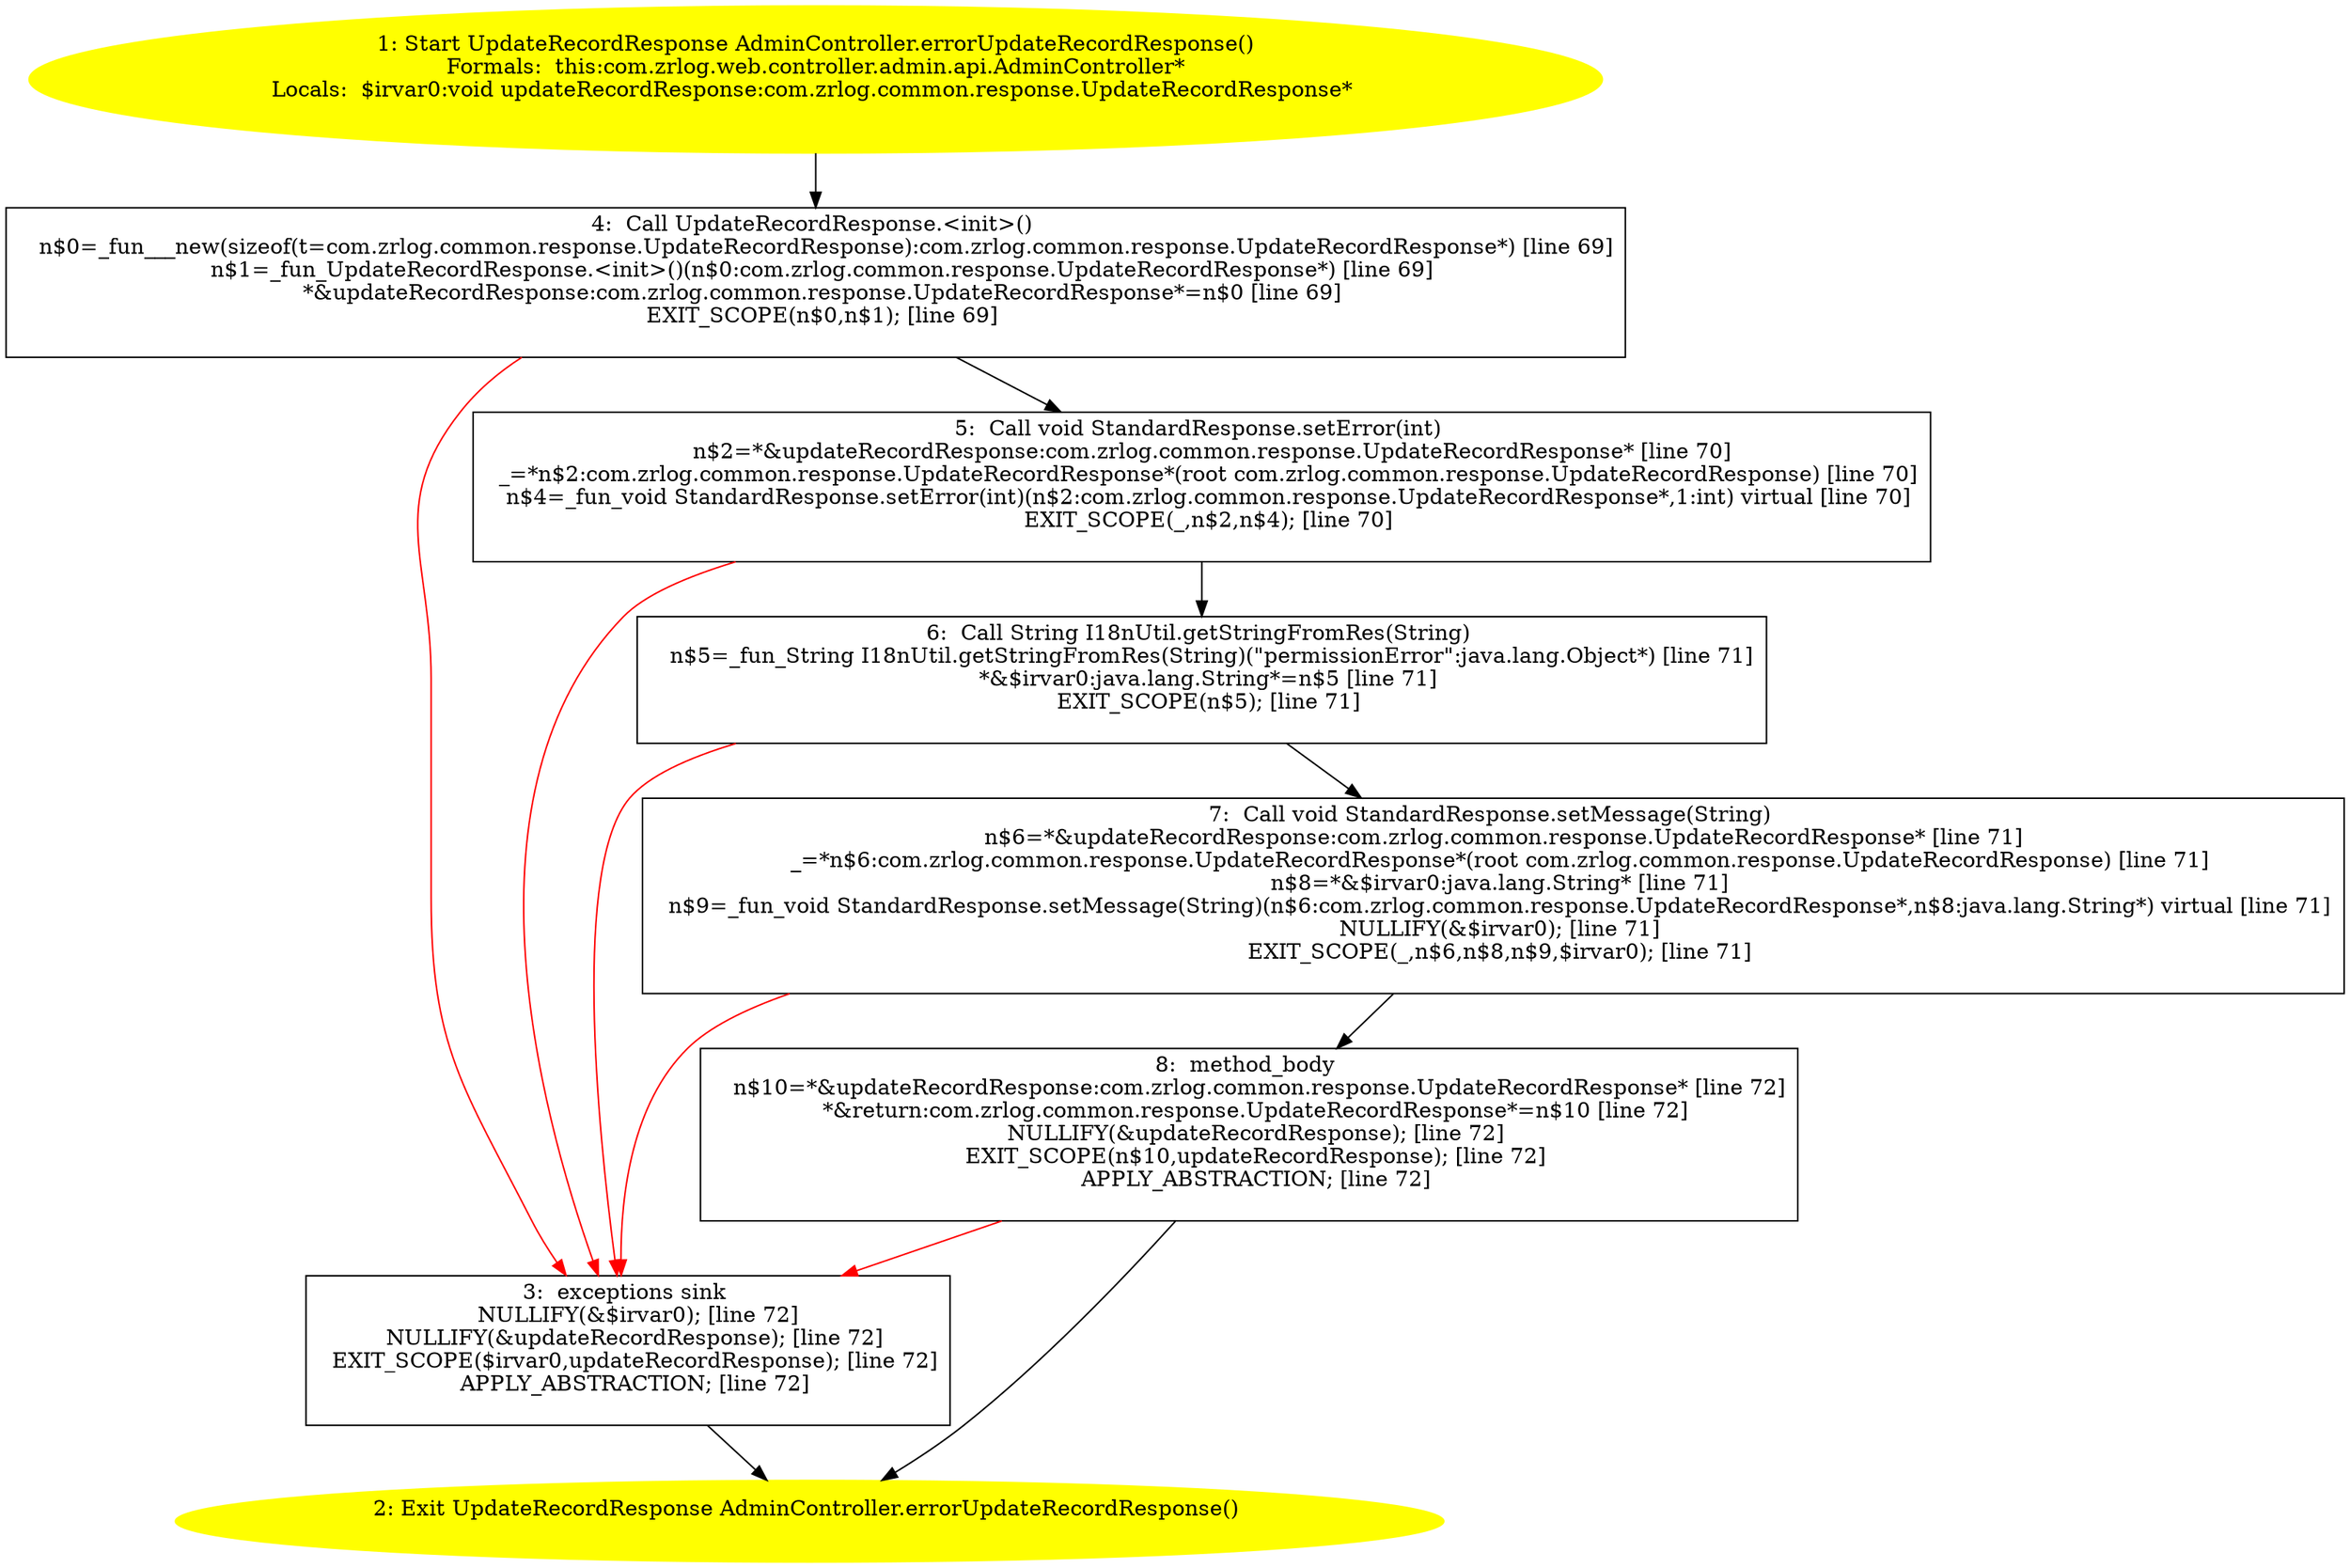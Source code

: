 /* @generated */
digraph cfg {
"com.zrlog.web.controller.admin.api.AdminController.errorUpdateRecordResponse():com.zrlog.common.resp.23e5adf7530800553c787b2faa905912_1" [label="1: Start UpdateRecordResponse AdminController.errorUpdateRecordResponse()\nFormals:  this:com.zrlog.web.controller.admin.api.AdminController*\nLocals:  $irvar0:void updateRecordResponse:com.zrlog.common.response.UpdateRecordResponse* \n  " color=yellow style=filled]
	

	 "com.zrlog.web.controller.admin.api.AdminController.errorUpdateRecordResponse():com.zrlog.common.resp.23e5adf7530800553c787b2faa905912_1" -> "com.zrlog.web.controller.admin.api.AdminController.errorUpdateRecordResponse():com.zrlog.common.resp.23e5adf7530800553c787b2faa905912_4" ;
"com.zrlog.web.controller.admin.api.AdminController.errorUpdateRecordResponse():com.zrlog.common.resp.23e5adf7530800553c787b2faa905912_2" [label="2: Exit UpdateRecordResponse AdminController.errorUpdateRecordResponse() \n  " color=yellow style=filled]
	

"com.zrlog.web.controller.admin.api.AdminController.errorUpdateRecordResponse():com.zrlog.common.resp.23e5adf7530800553c787b2faa905912_3" [label="3:  exceptions sink \n   NULLIFY(&$irvar0); [line 72]\n  NULLIFY(&updateRecordResponse); [line 72]\n  EXIT_SCOPE($irvar0,updateRecordResponse); [line 72]\n  APPLY_ABSTRACTION; [line 72]\n " shape="box"]
	

	 "com.zrlog.web.controller.admin.api.AdminController.errorUpdateRecordResponse():com.zrlog.common.resp.23e5adf7530800553c787b2faa905912_3" -> "com.zrlog.web.controller.admin.api.AdminController.errorUpdateRecordResponse():com.zrlog.common.resp.23e5adf7530800553c787b2faa905912_2" ;
"com.zrlog.web.controller.admin.api.AdminController.errorUpdateRecordResponse():com.zrlog.common.resp.23e5adf7530800553c787b2faa905912_4" [label="4:  Call UpdateRecordResponse.<init>() \n   n$0=_fun___new(sizeof(t=com.zrlog.common.response.UpdateRecordResponse):com.zrlog.common.response.UpdateRecordResponse*) [line 69]\n  n$1=_fun_UpdateRecordResponse.<init>()(n$0:com.zrlog.common.response.UpdateRecordResponse*) [line 69]\n  *&updateRecordResponse:com.zrlog.common.response.UpdateRecordResponse*=n$0 [line 69]\n  EXIT_SCOPE(n$0,n$1); [line 69]\n " shape="box"]
	

	 "com.zrlog.web.controller.admin.api.AdminController.errorUpdateRecordResponse():com.zrlog.common.resp.23e5adf7530800553c787b2faa905912_4" -> "com.zrlog.web.controller.admin.api.AdminController.errorUpdateRecordResponse():com.zrlog.common.resp.23e5adf7530800553c787b2faa905912_5" ;
	 "com.zrlog.web.controller.admin.api.AdminController.errorUpdateRecordResponse():com.zrlog.common.resp.23e5adf7530800553c787b2faa905912_4" -> "com.zrlog.web.controller.admin.api.AdminController.errorUpdateRecordResponse():com.zrlog.common.resp.23e5adf7530800553c787b2faa905912_3" [color="red" ];
"com.zrlog.web.controller.admin.api.AdminController.errorUpdateRecordResponse():com.zrlog.common.resp.23e5adf7530800553c787b2faa905912_5" [label="5:  Call void StandardResponse.setError(int) \n   n$2=*&updateRecordResponse:com.zrlog.common.response.UpdateRecordResponse* [line 70]\n  _=*n$2:com.zrlog.common.response.UpdateRecordResponse*(root com.zrlog.common.response.UpdateRecordResponse) [line 70]\n  n$4=_fun_void StandardResponse.setError(int)(n$2:com.zrlog.common.response.UpdateRecordResponse*,1:int) virtual [line 70]\n  EXIT_SCOPE(_,n$2,n$4); [line 70]\n " shape="box"]
	

	 "com.zrlog.web.controller.admin.api.AdminController.errorUpdateRecordResponse():com.zrlog.common.resp.23e5adf7530800553c787b2faa905912_5" -> "com.zrlog.web.controller.admin.api.AdminController.errorUpdateRecordResponse():com.zrlog.common.resp.23e5adf7530800553c787b2faa905912_6" ;
	 "com.zrlog.web.controller.admin.api.AdminController.errorUpdateRecordResponse():com.zrlog.common.resp.23e5adf7530800553c787b2faa905912_5" -> "com.zrlog.web.controller.admin.api.AdminController.errorUpdateRecordResponse():com.zrlog.common.resp.23e5adf7530800553c787b2faa905912_3" [color="red" ];
"com.zrlog.web.controller.admin.api.AdminController.errorUpdateRecordResponse():com.zrlog.common.resp.23e5adf7530800553c787b2faa905912_6" [label="6:  Call String I18nUtil.getStringFromRes(String) \n   n$5=_fun_String I18nUtil.getStringFromRes(String)(\"permissionError\":java.lang.Object*) [line 71]\n  *&$irvar0:java.lang.String*=n$5 [line 71]\n  EXIT_SCOPE(n$5); [line 71]\n " shape="box"]
	

	 "com.zrlog.web.controller.admin.api.AdminController.errorUpdateRecordResponse():com.zrlog.common.resp.23e5adf7530800553c787b2faa905912_6" -> "com.zrlog.web.controller.admin.api.AdminController.errorUpdateRecordResponse():com.zrlog.common.resp.23e5adf7530800553c787b2faa905912_7" ;
	 "com.zrlog.web.controller.admin.api.AdminController.errorUpdateRecordResponse():com.zrlog.common.resp.23e5adf7530800553c787b2faa905912_6" -> "com.zrlog.web.controller.admin.api.AdminController.errorUpdateRecordResponse():com.zrlog.common.resp.23e5adf7530800553c787b2faa905912_3" [color="red" ];
"com.zrlog.web.controller.admin.api.AdminController.errorUpdateRecordResponse():com.zrlog.common.resp.23e5adf7530800553c787b2faa905912_7" [label="7:  Call void StandardResponse.setMessage(String) \n   n$6=*&updateRecordResponse:com.zrlog.common.response.UpdateRecordResponse* [line 71]\n  _=*n$6:com.zrlog.common.response.UpdateRecordResponse*(root com.zrlog.common.response.UpdateRecordResponse) [line 71]\n  n$8=*&$irvar0:java.lang.String* [line 71]\n  n$9=_fun_void StandardResponse.setMessage(String)(n$6:com.zrlog.common.response.UpdateRecordResponse*,n$8:java.lang.String*) virtual [line 71]\n  NULLIFY(&$irvar0); [line 71]\n  EXIT_SCOPE(_,n$6,n$8,n$9,$irvar0); [line 71]\n " shape="box"]
	

	 "com.zrlog.web.controller.admin.api.AdminController.errorUpdateRecordResponse():com.zrlog.common.resp.23e5adf7530800553c787b2faa905912_7" -> "com.zrlog.web.controller.admin.api.AdminController.errorUpdateRecordResponse():com.zrlog.common.resp.23e5adf7530800553c787b2faa905912_8" ;
	 "com.zrlog.web.controller.admin.api.AdminController.errorUpdateRecordResponse():com.zrlog.common.resp.23e5adf7530800553c787b2faa905912_7" -> "com.zrlog.web.controller.admin.api.AdminController.errorUpdateRecordResponse():com.zrlog.common.resp.23e5adf7530800553c787b2faa905912_3" [color="red" ];
"com.zrlog.web.controller.admin.api.AdminController.errorUpdateRecordResponse():com.zrlog.common.resp.23e5adf7530800553c787b2faa905912_8" [label="8:  method_body \n   n$10=*&updateRecordResponse:com.zrlog.common.response.UpdateRecordResponse* [line 72]\n  *&return:com.zrlog.common.response.UpdateRecordResponse*=n$10 [line 72]\n  NULLIFY(&updateRecordResponse); [line 72]\n  EXIT_SCOPE(n$10,updateRecordResponse); [line 72]\n  APPLY_ABSTRACTION; [line 72]\n " shape="box"]
	

	 "com.zrlog.web.controller.admin.api.AdminController.errorUpdateRecordResponse():com.zrlog.common.resp.23e5adf7530800553c787b2faa905912_8" -> "com.zrlog.web.controller.admin.api.AdminController.errorUpdateRecordResponse():com.zrlog.common.resp.23e5adf7530800553c787b2faa905912_2" ;
	 "com.zrlog.web.controller.admin.api.AdminController.errorUpdateRecordResponse():com.zrlog.common.resp.23e5adf7530800553c787b2faa905912_8" -> "com.zrlog.web.controller.admin.api.AdminController.errorUpdateRecordResponse():com.zrlog.common.resp.23e5adf7530800553c787b2faa905912_3" [color="red" ];
}
